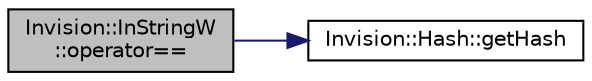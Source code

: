digraph "Invision::InStringW::operator=="
{
 // LATEX_PDF_SIZE
  edge [fontname="Helvetica",fontsize="10",labelfontname="Helvetica",labelfontsize="10"];
  node [fontname="Helvetica",fontsize="10",shape=record];
  rankdir="LR";
  Node1 [label="Invision::InStringW\l::operator==",height=0.2,width=0.4,color="black", fillcolor="grey75", style="filled", fontcolor="black",tooltip=" "];
  Node1 -> Node2 [color="midnightblue",fontsize="10",style="solid",fontname="Helvetica"];
  Node2 [label="Invision::Hash::getHash",height=0.2,width=0.4,color="black", fillcolor="white", style="filled",URL="$class_invision_1_1_hash.html#a85568bcafe214d772f8855d0cfcfafef",tooltip=" "];
}
